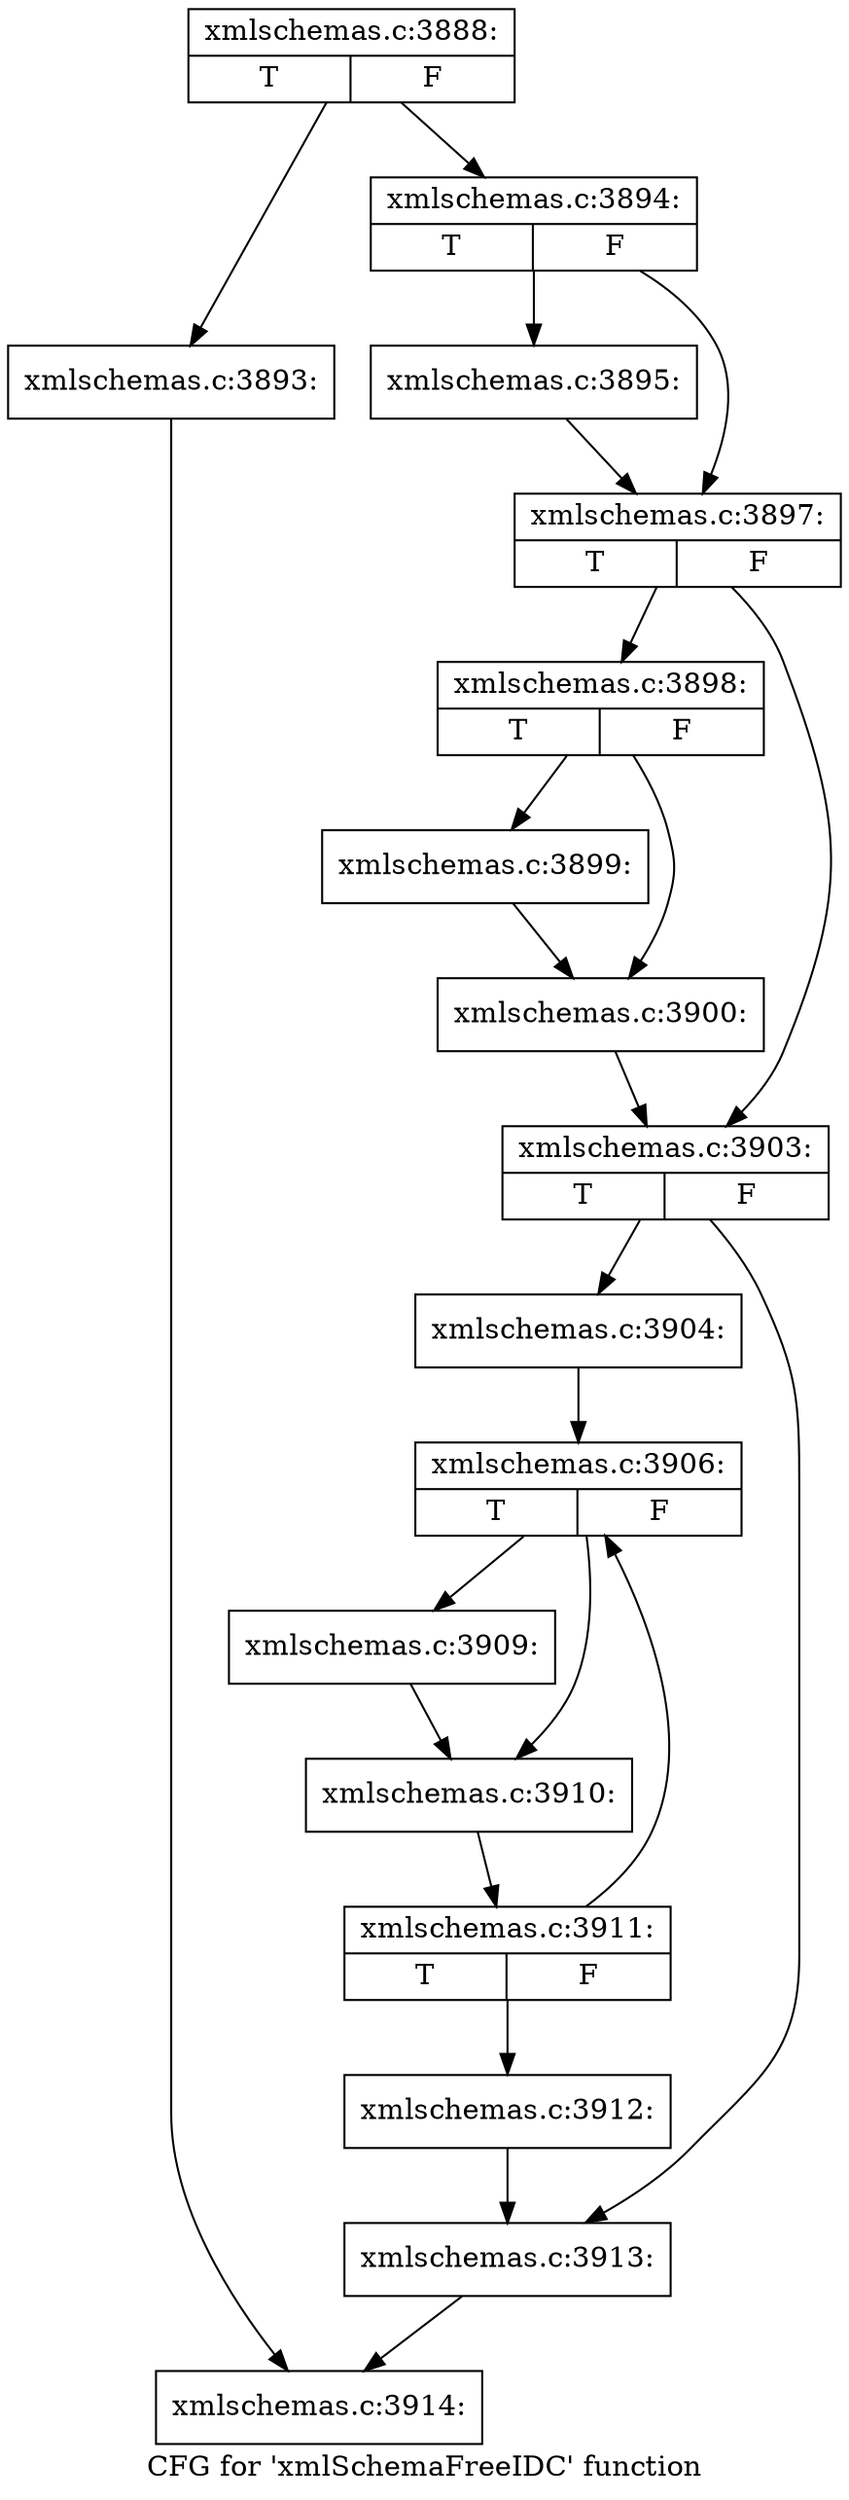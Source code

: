 digraph "CFG for 'xmlSchemaFreeIDC' function" {
	label="CFG for 'xmlSchemaFreeIDC' function";

	Node0x4b30f10 [shape=record,label="{xmlschemas.c:3888:|{<s0>T|<s1>F}}"];
	Node0x4b30f10 -> Node0x4b31450;
	Node0x4b30f10 -> Node0x4b314a0;
	Node0x4b31450 [shape=record,label="{xmlschemas.c:3893:}"];
	Node0x4b31450 -> Node0x4b31be0;
	Node0x4b314a0 [shape=record,label="{xmlschemas.c:3894:|{<s0>T|<s1>F}}"];
	Node0x4b314a0 -> Node0x4b32830;
	Node0x4b314a0 -> Node0x4b32880;
	Node0x4b32830 [shape=record,label="{xmlschemas.c:3895:}"];
	Node0x4b32830 -> Node0x4b32880;
	Node0x4b32880 [shape=record,label="{xmlschemas.c:3897:|{<s0>T|<s1>F}}"];
	Node0x4b32880 -> Node0x4b32fb0;
	Node0x4b32880 -> Node0x4b33000;
	Node0x4b32fb0 [shape=record,label="{xmlschemas.c:3898:|{<s0>T|<s1>F}}"];
	Node0x4b32fb0 -> Node0x4b33520;
	Node0x4b32fb0 -> Node0x4b33570;
	Node0x4b33520 [shape=record,label="{xmlschemas.c:3899:}"];
	Node0x4b33520 -> Node0x4b33570;
	Node0x4b33570 [shape=record,label="{xmlschemas.c:3900:}"];
	Node0x4b33570 -> Node0x4b33000;
	Node0x4b33000 [shape=record,label="{xmlschemas.c:3903:|{<s0>T|<s1>F}}"];
	Node0x4b33000 -> Node0x4b34f30;
	Node0x4b33000 -> Node0x4b34f80;
	Node0x4b34f30 [shape=record,label="{xmlschemas.c:3904:}"];
	Node0x4b34f30 -> Node0x4b356e0;
	Node0x4b356e0 [shape=record,label="{xmlschemas.c:3906:|{<s0>T|<s1>F}}"];
	Node0x4b356e0 -> Node0x4b35d20;
	Node0x4b356e0 -> Node0x4b35d70;
	Node0x4b35d20 [shape=record,label="{xmlschemas.c:3909:}"];
	Node0x4b35d20 -> Node0x4b35d70;
	Node0x4b35d70 [shape=record,label="{xmlschemas.c:3910:}"];
	Node0x4b35d70 -> Node0x4b35690;
	Node0x4b35690 [shape=record,label="{xmlschemas.c:3911:|{<s0>T|<s1>F}}"];
	Node0x4b35690 -> Node0x4b356e0;
	Node0x4b35690 -> Node0x4b35640;
	Node0x4b35640 [shape=record,label="{xmlschemas.c:3912:}"];
	Node0x4b35640 -> Node0x4b34f80;
	Node0x4b34f80 [shape=record,label="{xmlschemas.c:3913:}"];
	Node0x4b34f80 -> Node0x4b31be0;
	Node0x4b31be0 [shape=record,label="{xmlschemas.c:3914:}"];
}
